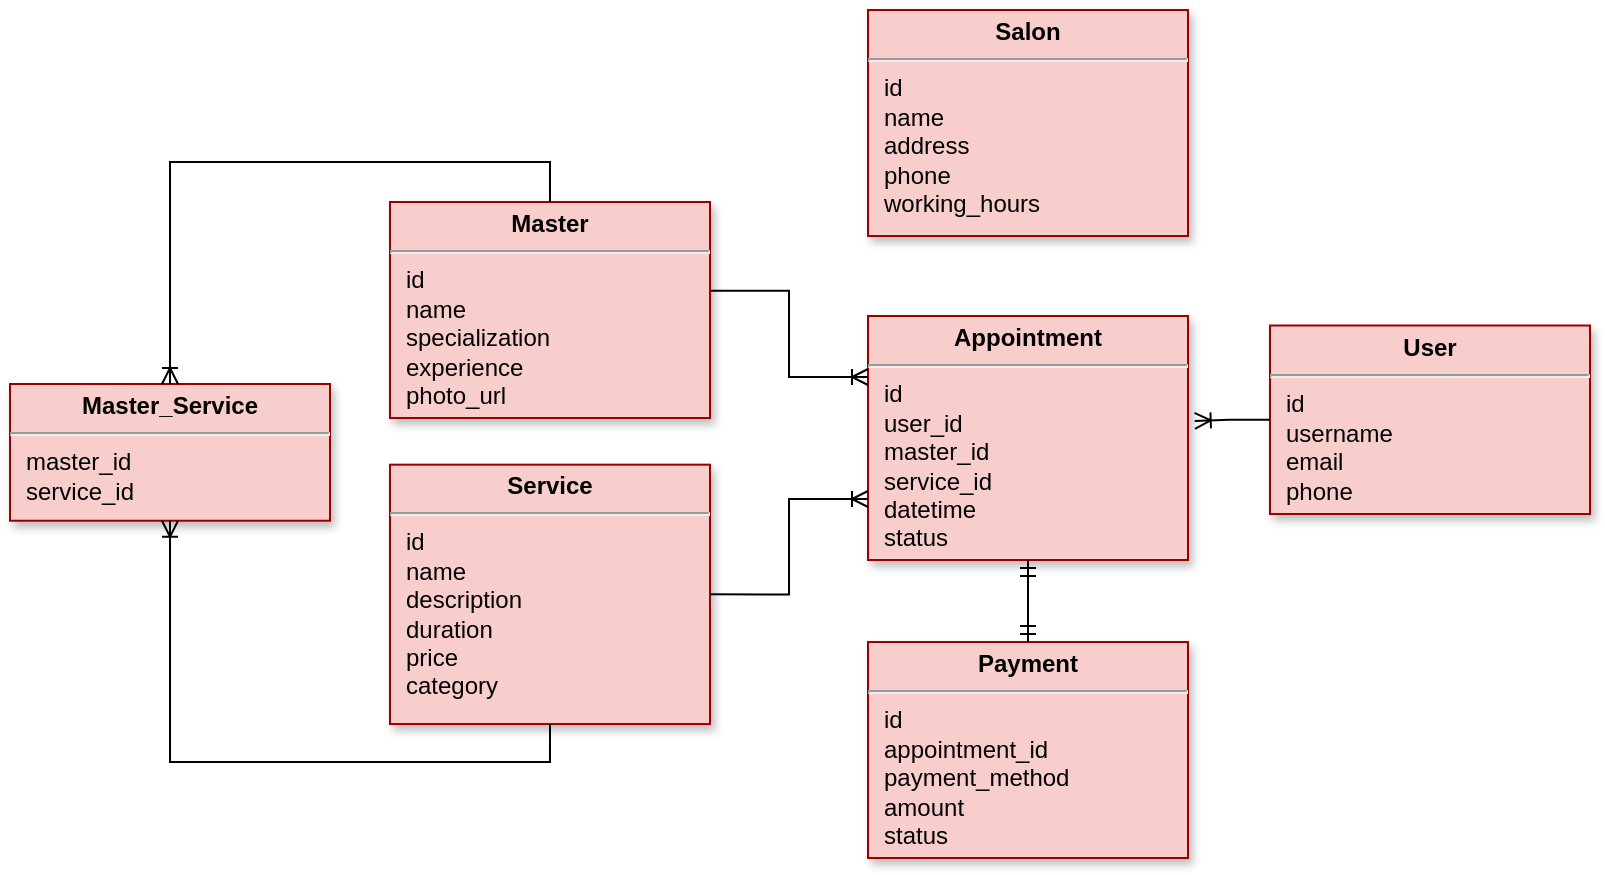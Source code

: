 <mxfile version="26.1.0">
  <diagram name="Page-1" id="efa7a0a1-bf9b-a30e-e6df-94a7791c09e9">
    <mxGraphModel dx="1235" dy="676" grid="1" gridSize="10" guides="1" tooltips="1" connect="1" arrows="1" fold="1" page="1" pageScale="1" pageWidth="826" pageHeight="1169" background="none" math="0" shadow="0">
      <root>
        <mxCell id="0" />
        <mxCell id="1" parent="0" />
        <mxCell id="20" value="&lt;p style=&quot;margin: 4px 0px 0px; text-align: center;&quot;&gt;&lt;b&gt;&lt;span&gt;Appointment&lt;/span&gt;&lt;/b&gt;&lt;/p&gt;&lt;hr&gt;&lt;p style=&quot;margin: 0px; margin-left: 8px;&quot;&gt;id&lt;/p&gt;&lt;p style=&quot;margin: 0px; margin-left: 8px;&quot;&gt;user_id&lt;/p&gt;&lt;p style=&quot;margin: 0px; margin-left: 8px;&quot;&gt;master_id&lt;/p&gt;&lt;p style=&quot;margin: 0px; margin-left: 8px;&quot;&gt;service_id&lt;/p&gt;&lt;p style=&quot;margin: 0px; margin-left: 8px;&quot;&gt;datetime&lt;/p&gt;&lt;p style=&quot;margin: 0px; margin-left: 8px;&quot;&gt;status&lt;/p&gt;" style="verticalAlign=top;align=left;overflow=fill;fontSize=12;fontFamily=Helvetica;html=1;strokeColor=#990000;shadow=1;fillColor=#f8cecc;fontStyle=0" parent="1" vertex="1">
          <mxGeometry x="439" y="297" width="160" height="122" as="geometry" />
        </mxCell>
        <mxCell id="21" value="&lt;p style=&quot;margin: 4px 0px 0px; text-align: center;&quot;&gt;&lt;b&gt;&lt;span&gt;Master&lt;/span&gt;&lt;/b&gt;&lt;/p&gt;&lt;hr&gt;&lt;p style=&quot;margin: 0px 0px 0px 8px;&quot;&gt;id&lt;/p&gt;&lt;p style=&quot;margin: 0px 0px 0px 8px;&quot;&gt;name&lt;/p&gt;&lt;p style=&quot;margin: 0px; margin-left: 8px;&quot;&gt;specialization&lt;/p&gt;&lt;p style=&quot;margin: 0px; margin-left: 8px;&quot;&gt;experience&lt;/p&gt;&lt;p style=&quot;margin: 0px; margin-left: 8px;&quot;&gt;photo_url&lt;/p&gt;" style="verticalAlign=top;align=left;overflow=fill;fontSize=12;fontFamily=Helvetica;html=1;strokeColor=#990000;shadow=1;fillColor=#f8cecc;fontStyle=0" parent="1" vertex="1">
          <mxGeometry x="200" y="240" width="160" height="108" as="geometry" />
        </mxCell>
        <mxCell id="25" value="&lt;p style=&quot;margin: 4px 0px 0px; text-align: center;&quot;&gt;&lt;b&gt;&lt;span&gt;Service&lt;/span&gt;&lt;/b&gt;&lt;/p&gt;&lt;hr&gt;&lt;p style=&quot;margin: 0px; margin-left: 8px;&quot;&gt;id&lt;/p&gt;&lt;p style=&quot;margin: 0px; margin-left: 8px;&quot;&gt;name&lt;/p&gt;&lt;p style=&quot;margin: 0px; margin-left: 8px;&quot;&gt;description&lt;/p&gt;&lt;p style=&quot;margin: 0px; margin-left: 8px;&quot;&gt;duration&lt;/p&gt;&lt;p style=&quot;margin: 0px; margin-left: 8px;&quot;&gt;price&lt;/p&gt;&lt;p style=&quot;margin: 0px; margin-left: 8px;&quot;&gt;category&lt;/p&gt;&lt;p style=&quot;margin: 0px; margin-left: 8px;&quot;&gt;&lt;br&gt;&lt;/p&gt;" style="verticalAlign=top;align=left;overflow=fill;fontSize=12;fontFamily=Helvetica;html=1;strokeColor=#990000;shadow=1;fillColor=#f8cecc;fontStyle=0" parent="1" vertex="1">
          <mxGeometry x="200" y="371.34" width="160" height="129.68" as="geometry" />
        </mxCell>
        <mxCell id="_b9yHRroOluX3SWqW4es-118" value="&lt;p style=&quot;margin: 4px 0px 0px; text-align: center;&quot;&gt;&lt;b&gt;Master_Service&lt;/b&gt;&lt;/p&gt;&lt;hr&gt;&lt;p style=&quot;margin: 0px; margin-left: 8px;&quot;&gt;master_id&lt;/p&gt;&lt;p style=&quot;margin: 0px; margin-left: 8px;&quot;&gt;service_id&lt;/p&gt;" style="verticalAlign=top;align=left;overflow=fill;fontSize=12;fontFamily=Helvetica;html=1;strokeColor=#990000;shadow=1;fillColor=#f8cecc;fontStyle=0" parent="1" vertex="1">
          <mxGeometry x="10" y="331" width="160" height="68.36" as="geometry" />
        </mxCell>
        <mxCell id="_b9yHRroOluX3SWqW4es-119" value="&lt;p style=&quot;margin: 4px 0px 0px; text-align: center;&quot;&gt;&lt;b&gt;&lt;span&gt;User&lt;/span&gt;&lt;/b&gt;&lt;/p&gt;&lt;hr&gt;&lt;p style=&quot;margin: 0px; margin-left: 8px;&quot;&gt;id&lt;/p&gt;&lt;p style=&quot;margin: 0px; margin-left: 8px;&quot;&gt;username&lt;/p&gt;&lt;p style=&quot;margin: 0px; margin-left: 8px;&quot;&gt;email&lt;/p&gt;&lt;p style=&quot;margin: 0px; margin-left: 8px;&quot;&gt;phone&lt;/p&gt;&lt;p style=&quot;margin: 0px; margin-left: 8px;&quot;&gt;&lt;br&gt;&lt;/p&gt;" style="verticalAlign=top;align=left;overflow=fill;fontSize=12;fontFamily=Helvetica;html=1;strokeColor=#990000;shadow=1;fillColor=#f8cecc;fontStyle=0" parent="1" vertex="1">
          <mxGeometry x="640" y="301.75" width="160" height="94.25" as="geometry" />
        </mxCell>
        <mxCell id="_b9yHRroOluX3SWqW4es-120" value="&lt;p style=&quot;margin: 4px 0px 0px; text-align: center;&quot;&gt;&lt;b&gt;Salon&lt;/b&gt;&lt;/p&gt;&lt;hr&gt;&lt;p style=&quot;margin: 0px; margin-left: 8px;&quot;&gt;id&lt;/p&gt;&lt;p style=&quot;margin: 0px; margin-left: 8px;&quot;&gt;name&lt;/p&gt;&lt;p style=&quot;margin: 0px; margin-left: 8px;&quot;&gt;address&lt;/p&gt;&lt;p style=&quot;margin: 0px; margin-left: 8px;&quot;&gt;phone&lt;/p&gt;&lt;p style=&quot;margin: 0px; margin-left: 8px;&quot;&gt;working_hours&lt;/p&gt;&lt;p style=&quot;margin: 0px; margin-left: 8px;&quot;&gt;&lt;br&gt;&lt;/p&gt;" style="verticalAlign=top;align=left;overflow=fill;fontSize=12;fontFamily=Helvetica;html=1;strokeColor=#990000;shadow=1;fillColor=#f8cecc;fontStyle=0" parent="1" vertex="1">
          <mxGeometry x="439" y="144" width="160" height="113" as="geometry" />
        </mxCell>
        <mxCell id="2M7v-GXZJEcQMpM-_vRG-25" value="&lt;p style=&quot;margin: 4px 0px 0px; text-align: center;&quot;&gt;&lt;b&gt;&lt;span&gt;Payment&lt;/span&gt;&lt;/b&gt;&lt;/p&gt;&lt;hr&gt;&lt;p style=&quot;margin: 0px 0px 0px 8px;&quot;&gt;id&lt;/p&gt;&lt;p style=&quot;margin: 0px 0px 0px 8px;&quot;&gt;appointment_id&lt;/p&gt;&lt;p style=&quot;margin: 0px; margin-left: 8px;&quot;&gt;payment_method&lt;/p&gt;&lt;p style=&quot;margin: 0px; margin-left: 8px;&quot;&gt;amount&lt;/p&gt;&lt;p style=&quot;margin: 0px; margin-left: 8px;&quot;&gt;status&lt;/p&gt;" style="verticalAlign=top;align=left;overflow=fill;fontSize=12;fontFamily=Helvetica;html=1;strokeColor=#990000;shadow=1;fillColor=#f8cecc;fontStyle=0" vertex="1" parent="1">
          <mxGeometry x="439" y="460" width="160" height="108" as="geometry" />
        </mxCell>
        <mxCell id="2M7v-GXZJEcQMpM-_vRG-26" value="" style="edgeStyle=orthogonalEdgeStyle;fontSize=12;html=1;endArrow=ERoneToMany;rounded=0;exitX=0;exitY=0.5;exitDx=0;exitDy=0;entryX=1.021;entryY=0.43;entryDx=0;entryDy=0;entryPerimeter=0;" edge="1" parent="1" source="_b9yHRroOluX3SWqW4es-119" target="20">
          <mxGeometry width="100" height="100" relative="1" as="geometry">
            <mxPoint x="436" y="430" as="sourcePoint" />
            <mxPoint x="536" y="330" as="targetPoint" />
          </mxGeometry>
        </mxCell>
        <mxCell id="2M7v-GXZJEcQMpM-_vRG-27" value="" style="edgeStyle=orthogonalEdgeStyle;fontSize=12;html=1;endArrow=ERoneToMany;rounded=0;exitX=1.003;exitY=0.411;exitDx=0;exitDy=0;entryX=0;entryY=0.25;entryDx=0;entryDy=0;exitPerimeter=0;" edge="1" parent="1" source="21" target="20">
          <mxGeometry width="100" height="100" relative="1" as="geometry">
            <mxPoint x="683" y="351" as="sourcePoint" />
            <mxPoint x="626" y="350" as="targetPoint" />
          </mxGeometry>
        </mxCell>
        <mxCell id="2M7v-GXZJEcQMpM-_vRG-28" value="" style="edgeStyle=orthogonalEdgeStyle;fontSize=12;html=1;endArrow=ERoneToMany;rounded=0;exitX=1;exitY=0.5;exitDx=0;exitDy=0;entryX=0;entryY=0.75;entryDx=0;entryDy=0;" edge="1" parent="1" source="25" target="20">
          <mxGeometry width="100" height="100" relative="1" as="geometry">
            <mxPoint x="382" y="294" as="sourcePoint" />
            <mxPoint x="463" y="329" as="targetPoint" />
          </mxGeometry>
        </mxCell>
        <mxCell id="2M7v-GXZJEcQMpM-_vRG-29" value="" style="edgeStyle=orthogonalEdgeStyle;fontSize=12;html=1;endArrow=ERmandOne;startArrow=ERmandOne;rounded=0;exitX=0.5;exitY=0;exitDx=0;exitDy=0;entryX=0.5;entryY=1;entryDx=0;entryDy=0;" edge="1" parent="1" source="2M7v-GXZJEcQMpM-_vRG-25" target="20">
          <mxGeometry width="100" height="100" relative="1" as="geometry">
            <mxPoint x="436" y="430" as="sourcePoint" />
            <mxPoint x="536" y="330" as="targetPoint" />
          </mxGeometry>
        </mxCell>
        <mxCell id="2M7v-GXZJEcQMpM-_vRG-30" value="" style="edgeStyle=orthogonalEdgeStyle;fontSize=12;html=1;endArrow=ERoneToMany;rounded=0;exitX=0.5;exitY=0;exitDx=0;exitDy=0;entryX=0.5;entryY=0;entryDx=0;entryDy=0;" edge="1" parent="1" source="21" target="_b9yHRroOluX3SWqW4es-118">
          <mxGeometry width="100" height="100" relative="1" as="geometry">
            <mxPoint x="382" y="294" as="sourcePoint" />
            <mxPoint x="463" y="329" as="targetPoint" />
            <Array as="points">
              <mxPoint x="280" y="220" />
              <mxPoint x="90" y="220" />
            </Array>
          </mxGeometry>
        </mxCell>
        <mxCell id="2M7v-GXZJEcQMpM-_vRG-31" value="" style="edgeStyle=orthogonalEdgeStyle;fontSize=12;html=1;endArrow=ERoneToMany;rounded=0;exitX=0.5;exitY=1;exitDx=0;exitDy=0;entryX=0.5;entryY=1;entryDx=0;entryDy=0;" edge="1" parent="1" source="25" target="_b9yHRroOluX3SWqW4es-118">
          <mxGeometry width="100" height="100" relative="1" as="geometry">
            <mxPoint x="222" y="304" as="sourcePoint" />
            <mxPoint x="82" y="341" as="targetPoint" />
            <Array as="points">
              <mxPoint x="280" y="520" />
              <mxPoint x="90" y="520" />
            </Array>
          </mxGeometry>
        </mxCell>
      </root>
    </mxGraphModel>
  </diagram>
</mxfile>
